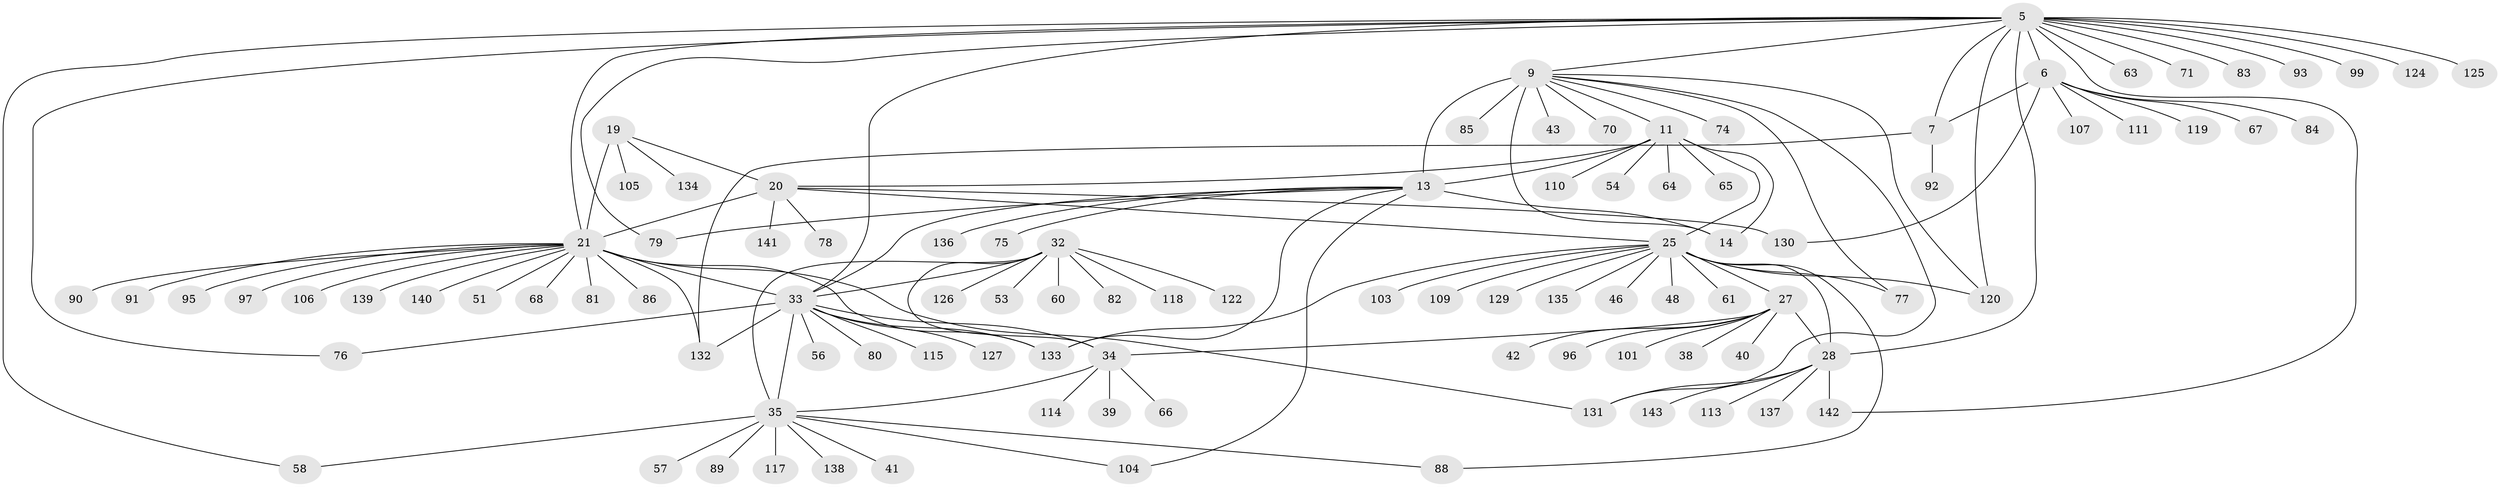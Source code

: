 // original degree distribution, {7: 0.03496503496503497, 11: 0.03496503496503497, 9: 0.055944055944055944, 12: 0.03496503496503497, 10: 0.04195804195804196, 6: 0.013986013986013986, 8: 0.02097902097902098, 14: 0.006993006993006993, 2: 0.17482517482517482, 1: 0.5244755244755245, 3: 0.04195804195804196, 5: 0.006993006993006993, 4: 0.006993006993006993}
// Generated by graph-tools (version 1.1) at 2025/57/03/04/25 21:57:45]
// undirected, 100 vertices, 131 edges
graph export_dot {
graph [start="1"]
  node [color=gray90,style=filled];
  5 [super="+2+4"];
  6 [super="+3"];
  7 [super="+1"];
  9 [super="+8"];
  11;
  13 [super="+12"];
  14 [super="+10"];
  19 [super="+15"];
  20 [super="+16"];
  21 [super="+17+18"];
  25 [super="+23"];
  27 [super="+26"];
  28 [super="+24"];
  32 [super="+29"];
  33 [super="+30"];
  34 [super="+31"];
  35;
  38;
  39;
  40;
  41;
  42;
  43;
  46;
  48;
  51;
  53;
  54;
  56;
  57;
  58;
  60;
  61 [super="+50"];
  63;
  64;
  65;
  66;
  67;
  68;
  70;
  71;
  74;
  75 [super="+73"];
  76;
  77 [super="+69"];
  78;
  79;
  80;
  81;
  82;
  83;
  84;
  85;
  86;
  88;
  89;
  90;
  91;
  92;
  93;
  95;
  96;
  97;
  99;
  101;
  103;
  104;
  105;
  106 [super="+55"];
  107;
  109 [super="+37"];
  110;
  111 [super="+94"];
  113;
  114;
  115;
  117 [super="+87"];
  118;
  119;
  120 [super="+45+44"];
  122;
  124;
  125;
  126;
  127 [super="+112"];
  129;
  130;
  131 [super="+108+62+72"];
  132 [super="+123"];
  133 [super="+98+121"];
  134;
  135;
  136 [super="+128"];
  137;
  138;
  139 [super="+52"];
  140;
  141;
  142 [super="+36"];
  143;
  5 -- 6 [weight=6];
  5 -- 7 [weight=6];
  5 -- 9;
  5 -- 63;
  5 -- 93;
  5 -- 125;
  5 -- 33;
  5 -- 99;
  5 -- 79;
  5 -- 21;
  5 -- 58;
  5 -- 71;
  5 -- 76;
  5 -- 28;
  5 -- 83;
  5 -- 124;
  5 -- 120;
  5 -- 142;
  6 -- 7 [weight=4];
  6 -- 67;
  6 -- 107;
  6 -- 130;
  6 -- 84;
  6 -- 119;
  6 -- 111;
  7 -- 92;
  7 -- 132;
  9 -- 11 [weight=2];
  9 -- 13 [weight=4];
  9 -- 14 [weight=4];
  9 -- 85;
  9 -- 131;
  9 -- 70;
  9 -- 74;
  9 -- 43;
  9 -- 120;
  9 -- 77;
  11 -- 13 [weight=2];
  11 -- 14 [weight=2];
  11 -- 20;
  11 -- 54;
  11 -- 64;
  11 -- 65;
  11 -- 110;
  11 -- 25;
  13 -- 14 [weight=4];
  13 -- 104;
  13 -- 79;
  13 -- 33;
  13 -- 133;
  13 -- 75;
  13 -- 136;
  19 -- 20 [weight=4];
  19 -- 21 [weight=6];
  19 -- 134;
  19 -- 105;
  20 -- 21 [weight=6];
  20 -- 78;
  20 -- 141;
  20 -- 130;
  20 -- 25;
  21 -- 86;
  21 -- 90;
  21 -- 97;
  21 -- 132;
  21 -- 140;
  21 -- 81;
  21 -- 51;
  21 -- 33;
  21 -- 68;
  21 -- 91;
  21 -- 95;
  21 -- 133;
  21 -- 139;
  21 -- 131;
  21 -- 106;
  25 -- 27 [weight=6];
  25 -- 28 [weight=6];
  25 -- 48;
  25 -- 103;
  25 -- 135;
  25 -- 129;
  25 -- 46;
  25 -- 88;
  25 -- 120;
  25 -- 133 [weight=3];
  25 -- 109;
  25 -- 77;
  25 -- 61;
  27 -- 28 [weight=4];
  27 -- 38;
  27 -- 96;
  27 -- 101;
  27 -- 40;
  27 -- 42;
  27 -- 34;
  28 -- 113;
  28 -- 143;
  28 -- 137;
  28 -- 142;
  28 -- 131;
  32 -- 33 [weight=4];
  32 -- 34 [weight=4];
  32 -- 35 [weight=2];
  32 -- 118;
  32 -- 122;
  32 -- 126;
  32 -- 82;
  32 -- 53;
  32 -- 60;
  33 -- 34 [weight=4];
  33 -- 35 [weight=2];
  33 -- 56;
  33 -- 76;
  33 -- 115;
  33 -- 80;
  33 -- 133;
  33 -- 132;
  33 -- 127;
  34 -- 35 [weight=2];
  34 -- 66;
  34 -- 39;
  34 -- 114;
  35 -- 41;
  35 -- 57;
  35 -- 58;
  35 -- 88;
  35 -- 89;
  35 -- 104;
  35 -- 138;
  35 -- 117;
}
